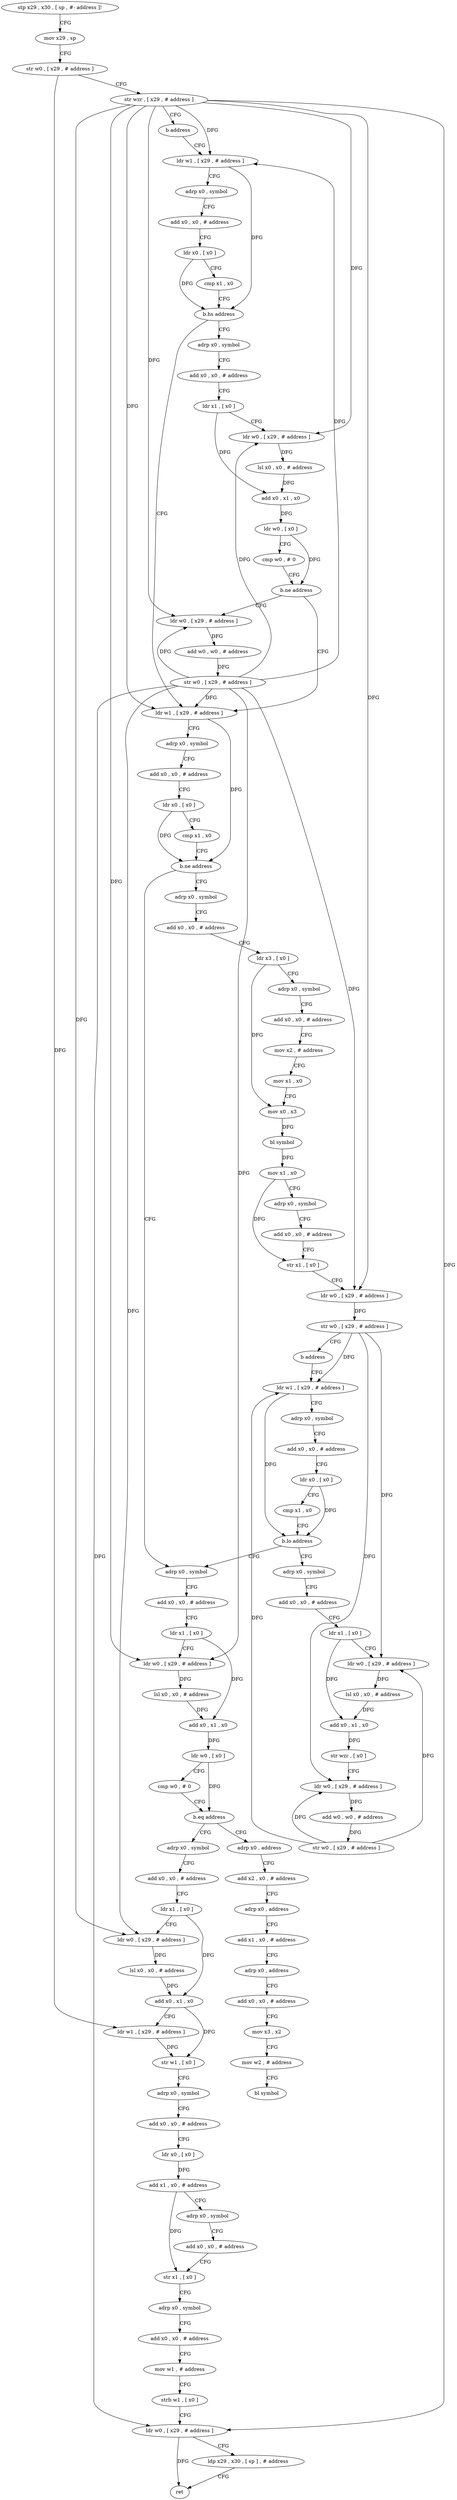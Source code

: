 digraph "func" {
"4212932" [label = "stp x29 , x30 , [ sp , #- address ]!" ]
"4212936" [label = "mov x29 , sp" ]
"4212940" [label = "str w0 , [ x29 , # address ]" ]
"4212944" [label = "str wzr , [ x29 , # address ]" ]
"4212948" [label = "b address" ]
"4212964" [label = "ldr w1 , [ x29 , # address ]" ]
"4212968" [label = "adrp x0 , symbol" ]
"4212972" [label = "add x0 , x0 , # address" ]
"4212976" [label = "ldr x0 , [ x0 ]" ]
"4212980" [label = "cmp x1 , x0" ]
"4212984" [label = "b.hs address" ]
"4213024" [label = "ldr w1 , [ x29 , # address ]" ]
"4212988" [label = "adrp x0 , symbol" ]
"4213028" [label = "adrp x0 , symbol" ]
"4213032" [label = "add x0 , x0 , # address" ]
"4213036" [label = "ldr x0 , [ x0 ]" ]
"4213040" [label = "cmp x1 , x0" ]
"4213044" [label = "b.ne address" ]
"4213176" [label = "adrp x0 , symbol" ]
"4213048" [label = "adrp x0 , symbol" ]
"4212992" [label = "add x0 , x0 , # address" ]
"4212996" [label = "ldr x1 , [ x0 ]" ]
"4213000" [label = "ldr w0 , [ x29 , # address ]" ]
"4213004" [label = "lsl x0 , x0 , # address" ]
"4213008" [label = "add x0 , x1 , x0" ]
"4213012" [label = "ldr w0 , [ x0 ]" ]
"4213016" [label = "cmp w0 , # 0" ]
"4213020" [label = "b.ne address" ]
"4212952" [label = "ldr w0 , [ x29 , # address ]" ]
"4213180" [label = "add x0 , x0 , # address" ]
"4213184" [label = "ldr x1 , [ x0 ]" ]
"4213188" [label = "ldr w0 , [ x29 , # address ]" ]
"4213192" [label = "lsl x0 , x0 , # address" ]
"4213196" [label = "add x0 , x1 , x0" ]
"4213200" [label = "ldr w0 , [ x0 ]" ]
"4213204" [label = "cmp w0 , # 0" ]
"4213208" [label = "b.eq address" ]
"4213248" [label = "adrp x0 , symbol" ]
"4213212" [label = "adrp x0 , address" ]
"4213052" [label = "add x0 , x0 , # address" ]
"4213056" [label = "ldr x3 , [ x0 ]" ]
"4213060" [label = "adrp x0 , symbol" ]
"4213064" [label = "add x0 , x0 , # address" ]
"4213068" [label = "mov x2 , # address" ]
"4213072" [label = "mov x1 , x0" ]
"4213076" [label = "mov x0 , x3" ]
"4213080" [label = "bl symbol" ]
"4213084" [label = "mov x1 , x0" ]
"4213088" [label = "adrp x0 , symbol" ]
"4213092" [label = "add x0 , x0 , # address" ]
"4213096" [label = "str x1 , [ x0 ]" ]
"4213100" [label = "ldr w0 , [ x29 , # address ]" ]
"4213104" [label = "str w0 , [ x29 , # address ]" ]
"4213108" [label = "b address" ]
"4213152" [label = "ldr w1 , [ x29 , # address ]" ]
"4212956" [label = "add w0 , w0 , # address" ]
"4212960" [label = "str w0 , [ x29 , # address ]" ]
"4213252" [label = "add x0 , x0 , # address" ]
"4213256" [label = "ldr x1 , [ x0 ]" ]
"4213260" [label = "ldr w0 , [ x29 , # address ]" ]
"4213264" [label = "lsl x0 , x0 , # address" ]
"4213268" [label = "add x0 , x1 , x0" ]
"4213272" [label = "ldr w1 , [ x29 , # address ]" ]
"4213276" [label = "str w1 , [ x0 ]" ]
"4213280" [label = "adrp x0 , symbol" ]
"4213284" [label = "add x0 , x0 , # address" ]
"4213288" [label = "ldr x0 , [ x0 ]" ]
"4213292" [label = "add x1 , x0 , # address" ]
"4213296" [label = "adrp x0 , symbol" ]
"4213300" [label = "add x0 , x0 , # address" ]
"4213304" [label = "str x1 , [ x0 ]" ]
"4213308" [label = "adrp x0 , symbol" ]
"4213312" [label = "add x0 , x0 , # address" ]
"4213316" [label = "mov w1 , # address" ]
"4213320" [label = "strb w1 , [ x0 ]" ]
"4213324" [label = "ldr w0 , [ x29 , # address ]" ]
"4213328" [label = "ldp x29 , x30 , [ sp ] , # address" ]
"4213332" [label = "ret" ]
"4213216" [label = "add x2 , x0 , # address" ]
"4213220" [label = "adrp x0 , address" ]
"4213224" [label = "add x1 , x0 , # address" ]
"4213228" [label = "adrp x0 , address" ]
"4213232" [label = "add x0 , x0 , # address" ]
"4213236" [label = "mov x3 , x2" ]
"4213240" [label = "mov w2 , # address" ]
"4213244" [label = "bl symbol" ]
"4213156" [label = "adrp x0 , symbol" ]
"4213160" [label = "add x0 , x0 , # address" ]
"4213164" [label = "ldr x0 , [ x0 ]" ]
"4213168" [label = "cmp x1 , x0" ]
"4213172" [label = "b.lo address" ]
"4213112" [label = "adrp x0 , symbol" ]
"4213116" [label = "add x0 , x0 , # address" ]
"4213120" [label = "ldr x1 , [ x0 ]" ]
"4213124" [label = "ldr w0 , [ x29 , # address ]" ]
"4213128" [label = "lsl x0 , x0 , # address" ]
"4213132" [label = "add x0 , x1 , x0" ]
"4213136" [label = "str wzr , [ x0 ]" ]
"4213140" [label = "ldr w0 , [ x29 , # address ]" ]
"4213144" [label = "add w0 , w0 , # address" ]
"4213148" [label = "str w0 , [ x29 , # address ]" ]
"4212932" -> "4212936" [ label = "CFG" ]
"4212936" -> "4212940" [ label = "CFG" ]
"4212940" -> "4212944" [ label = "CFG" ]
"4212940" -> "4213272" [ label = "DFG" ]
"4212944" -> "4212948" [ label = "CFG" ]
"4212944" -> "4212964" [ label = "DFG" ]
"4212944" -> "4213024" [ label = "DFG" ]
"4212944" -> "4213000" [ label = "DFG" ]
"4212944" -> "4213188" [ label = "DFG" ]
"4212944" -> "4213100" [ label = "DFG" ]
"4212944" -> "4212952" [ label = "DFG" ]
"4212944" -> "4213260" [ label = "DFG" ]
"4212944" -> "4213324" [ label = "DFG" ]
"4212948" -> "4212964" [ label = "CFG" ]
"4212964" -> "4212968" [ label = "CFG" ]
"4212964" -> "4212984" [ label = "DFG" ]
"4212968" -> "4212972" [ label = "CFG" ]
"4212972" -> "4212976" [ label = "CFG" ]
"4212976" -> "4212980" [ label = "CFG" ]
"4212976" -> "4212984" [ label = "DFG" ]
"4212980" -> "4212984" [ label = "CFG" ]
"4212984" -> "4213024" [ label = "CFG" ]
"4212984" -> "4212988" [ label = "CFG" ]
"4213024" -> "4213028" [ label = "CFG" ]
"4213024" -> "4213044" [ label = "DFG" ]
"4212988" -> "4212992" [ label = "CFG" ]
"4213028" -> "4213032" [ label = "CFG" ]
"4213032" -> "4213036" [ label = "CFG" ]
"4213036" -> "4213040" [ label = "CFG" ]
"4213036" -> "4213044" [ label = "DFG" ]
"4213040" -> "4213044" [ label = "CFG" ]
"4213044" -> "4213176" [ label = "CFG" ]
"4213044" -> "4213048" [ label = "CFG" ]
"4213176" -> "4213180" [ label = "CFG" ]
"4213048" -> "4213052" [ label = "CFG" ]
"4212992" -> "4212996" [ label = "CFG" ]
"4212996" -> "4213000" [ label = "CFG" ]
"4212996" -> "4213008" [ label = "DFG" ]
"4213000" -> "4213004" [ label = "DFG" ]
"4213004" -> "4213008" [ label = "DFG" ]
"4213008" -> "4213012" [ label = "DFG" ]
"4213012" -> "4213016" [ label = "CFG" ]
"4213012" -> "4213020" [ label = "DFG" ]
"4213016" -> "4213020" [ label = "CFG" ]
"4213020" -> "4212952" [ label = "CFG" ]
"4213020" -> "4213024" [ label = "CFG" ]
"4212952" -> "4212956" [ label = "DFG" ]
"4213180" -> "4213184" [ label = "CFG" ]
"4213184" -> "4213188" [ label = "CFG" ]
"4213184" -> "4213196" [ label = "DFG" ]
"4213188" -> "4213192" [ label = "DFG" ]
"4213192" -> "4213196" [ label = "DFG" ]
"4213196" -> "4213200" [ label = "DFG" ]
"4213200" -> "4213204" [ label = "CFG" ]
"4213200" -> "4213208" [ label = "DFG" ]
"4213204" -> "4213208" [ label = "CFG" ]
"4213208" -> "4213248" [ label = "CFG" ]
"4213208" -> "4213212" [ label = "CFG" ]
"4213248" -> "4213252" [ label = "CFG" ]
"4213212" -> "4213216" [ label = "CFG" ]
"4213052" -> "4213056" [ label = "CFG" ]
"4213056" -> "4213060" [ label = "CFG" ]
"4213056" -> "4213076" [ label = "DFG" ]
"4213060" -> "4213064" [ label = "CFG" ]
"4213064" -> "4213068" [ label = "CFG" ]
"4213068" -> "4213072" [ label = "CFG" ]
"4213072" -> "4213076" [ label = "CFG" ]
"4213076" -> "4213080" [ label = "DFG" ]
"4213080" -> "4213084" [ label = "DFG" ]
"4213084" -> "4213088" [ label = "CFG" ]
"4213084" -> "4213096" [ label = "DFG" ]
"4213088" -> "4213092" [ label = "CFG" ]
"4213092" -> "4213096" [ label = "CFG" ]
"4213096" -> "4213100" [ label = "CFG" ]
"4213100" -> "4213104" [ label = "DFG" ]
"4213104" -> "4213108" [ label = "CFG" ]
"4213104" -> "4213152" [ label = "DFG" ]
"4213104" -> "4213124" [ label = "DFG" ]
"4213104" -> "4213140" [ label = "DFG" ]
"4213108" -> "4213152" [ label = "CFG" ]
"4213152" -> "4213156" [ label = "CFG" ]
"4213152" -> "4213172" [ label = "DFG" ]
"4212956" -> "4212960" [ label = "DFG" ]
"4212960" -> "4212964" [ label = "DFG" ]
"4212960" -> "4213024" [ label = "DFG" ]
"4212960" -> "4213000" [ label = "DFG" ]
"4212960" -> "4213188" [ label = "DFG" ]
"4212960" -> "4213100" [ label = "DFG" ]
"4212960" -> "4212952" [ label = "DFG" ]
"4212960" -> "4213260" [ label = "DFG" ]
"4212960" -> "4213324" [ label = "DFG" ]
"4213252" -> "4213256" [ label = "CFG" ]
"4213256" -> "4213260" [ label = "CFG" ]
"4213256" -> "4213268" [ label = "DFG" ]
"4213260" -> "4213264" [ label = "DFG" ]
"4213264" -> "4213268" [ label = "DFG" ]
"4213268" -> "4213272" [ label = "CFG" ]
"4213268" -> "4213276" [ label = "DFG" ]
"4213272" -> "4213276" [ label = "DFG" ]
"4213276" -> "4213280" [ label = "CFG" ]
"4213280" -> "4213284" [ label = "CFG" ]
"4213284" -> "4213288" [ label = "CFG" ]
"4213288" -> "4213292" [ label = "DFG" ]
"4213292" -> "4213296" [ label = "CFG" ]
"4213292" -> "4213304" [ label = "DFG" ]
"4213296" -> "4213300" [ label = "CFG" ]
"4213300" -> "4213304" [ label = "CFG" ]
"4213304" -> "4213308" [ label = "CFG" ]
"4213308" -> "4213312" [ label = "CFG" ]
"4213312" -> "4213316" [ label = "CFG" ]
"4213316" -> "4213320" [ label = "CFG" ]
"4213320" -> "4213324" [ label = "CFG" ]
"4213324" -> "4213328" [ label = "CFG" ]
"4213324" -> "4213332" [ label = "DFG" ]
"4213328" -> "4213332" [ label = "CFG" ]
"4213216" -> "4213220" [ label = "CFG" ]
"4213220" -> "4213224" [ label = "CFG" ]
"4213224" -> "4213228" [ label = "CFG" ]
"4213228" -> "4213232" [ label = "CFG" ]
"4213232" -> "4213236" [ label = "CFG" ]
"4213236" -> "4213240" [ label = "CFG" ]
"4213240" -> "4213244" [ label = "CFG" ]
"4213156" -> "4213160" [ label = "CFG" ]
"4213160" -> "4213164" [ label = "CFG" ]
"4213164" -> "4213168" [ label = "CFG" ]
"4213164" -> "4213172" [ label = "DFG" ]
"4213168" -> "4213172" [ label = "CFG" ]
"4213172" -> "4213112" [ label = "CFG" ]
"4213172" -> "4213176" [ label = "CFG" ]
"4213112" -> "4213116" [ label = "CFG" ]
"4213116" -> "4213120" [ label = "CFG" ]
"4213120" -> "4213124" [ label = "CFG" ]
"4213120" -> "4213132" [ label = "DFG" ]
"4213124" -> "4213128" [ label = "DFG" ]
"4213128" -> "4213132" [ label = "DFG" ]
"4213132" -> "4213136" [ label = "DFG" ]
"4213136" -> "4213140" [ label = "CFG" ]
"4213140" -> "4213144" [ label = "DFG" ]
"4213144" -> "4213148" [ label = "DFG" ]
"4213148" -> "4213152" [ label = "DFG" ]
"4213148" -> "4213124" [ label = "DFG" ]
"4213148" -> "4213140" [ label = "DFG" ]
}
